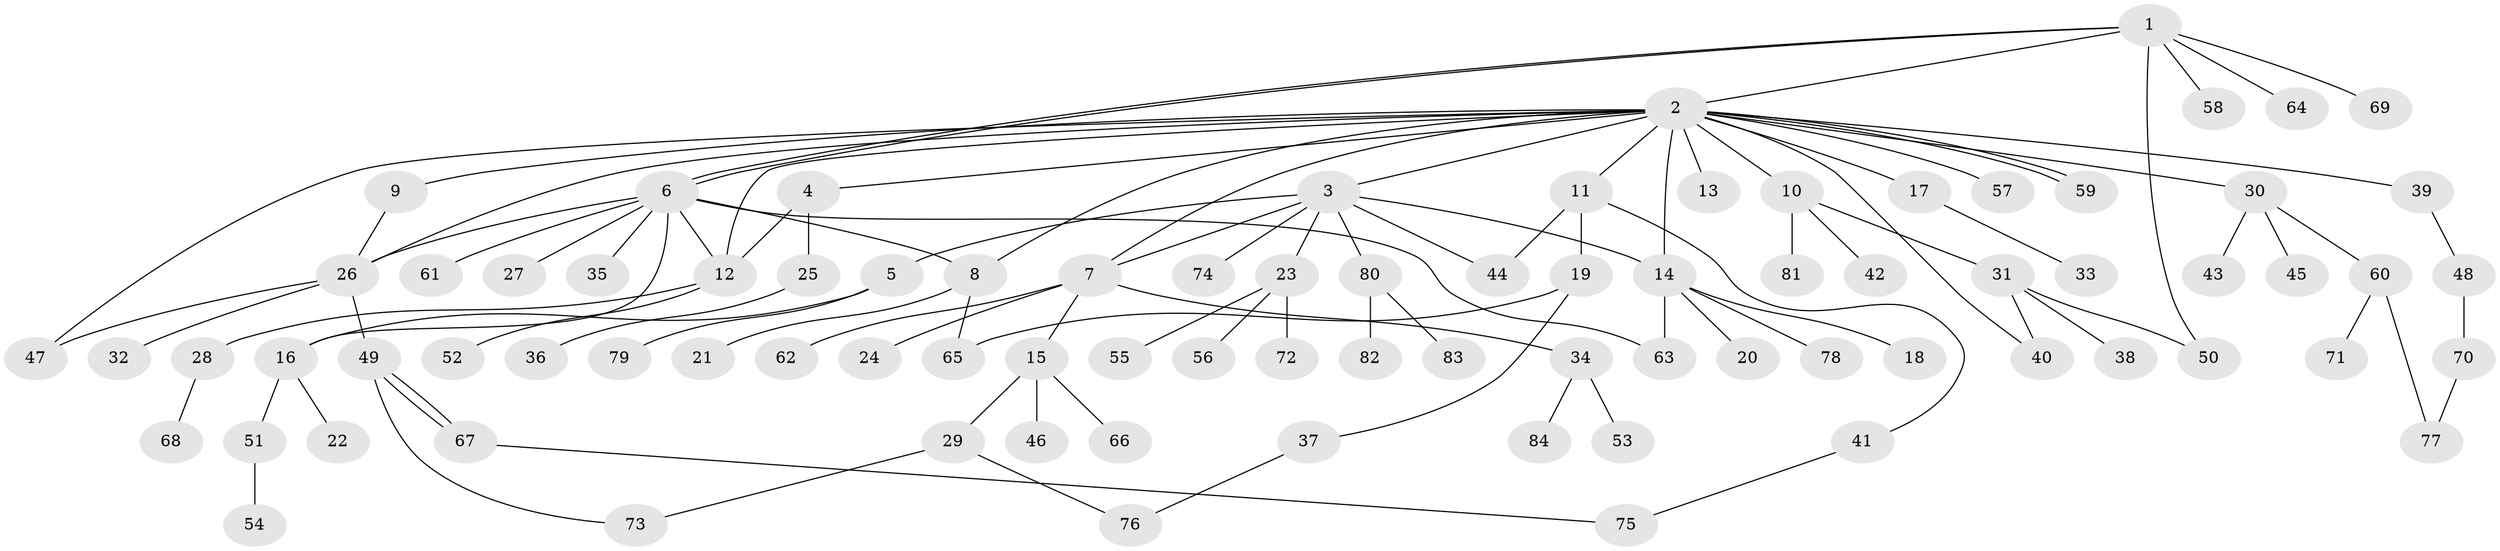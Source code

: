 // Generated by graph-tools (version 1.1) at 2025/25/03/09/25 03:25:58]
// undirected, 84 vertices, 104 edges
graph export_dot {
graph [start="1"]
  node [color=gray90,style=filled];
  1;
  2;
  3;
  4;
  5;
  6;
  7;
  8;
  9;
  10;
  11;
  12;
  13;
  14;
  15;
  16;
  17;
  18;
  19;
  20;
  21;
  22;
  23;
  24;
  25;
  26;
  27;
  28;
  29;
  30;
  31;
  32;
  33;
  34;
  35;
  36;
  37;
  38;
  39;
  40;
  41;
  42;
  43;
  44;
  45;
  46;
  47;
  48;
  49;
  50;
  51;
  52;
  53;
  54;
  55;
  56;
  57;
  58;
  59;
  60;
  61;
  62;
  63;
  64;
  65;
  66;
  67;
  68;
  69;
  70;
  71;
  72;
  73;
  74;
  75;
  76;
  77;
  78;
  79;
  80;
  81;
  82;
  83;
  84;
  1 -- 2;
  1 -- 6;
  1 -- 6;
  1 -- 50;
  1 -- 58;
  1 -- 64;
  1 -- 69;
  2 -- 3;
  2 -- 4;
  2 -- 7;
  2 -- 8;
  2 -- 9;
  2 -- 10;
  2 -- 11;
  2 -- 12;
  2 -- 13;
  2 -- 14;
  2 -- 17;
  2 -- 26;
  2 -- 30;
  2 -- 39;
  2 -- 40;
  2 -- 47;
  2 -- 57;
  2 -- 59;
  2 -- 59;
  3 -- 5;
  3 -- 7;
  3 -- 14;
  3 -- 23;
  3 -- 44;
  3 -- 74;
  3 -- 80;
  4 -- 12;
  4 -- 25;
  5 -- 16;
  5 -- 79;
  6 -- 8;
  6 -- 12;
  6 -- 16;
  6 -- 26;
  6 -- 27;
  6 -- 35;
  6 -- 61;
  6 -- 63;
  7 -- 15;
  7 -- 24;
  7 -- 34;
  7 -- 62;
  8 -- 21;
  8 -- 65;
  9 -- 26;
  10 -- 31;
  10 -- 42;
  10 -- 81;
  11 -- 19;
  11 -- 41;
  11 -- 44;
  12 -- 28;
  12 -- 52;
  14 -- 18;
  14 -- 20;
  14 -- 63;
  14 -- 78;
  15 -- 29;
  15 -- 46;
  15 -- 66;
  16 -- 22;
  16 -- 51;
  17 -- 33;
  19 -- 37;
  19 -- 65;
  23 -- 55;
  23 -- 56;
  23 -- 72;
  25 -- 36;
  26 -- 32;
  26 -- 47;
  26 -- 49;
  28 -- 68;
  29 -- 73;
  29 -- 76;
  30 -- 43;
  30 -- 45;
  30 -- 60;
  31 -- 38;
  31 -- 40;
  31 -- 50;
  34 -- 53;
  34 -- 84;
  37 -- 76;
  39 -- 48;
  41 -- 75;
  48 -- 70;
  49 -- 67;
  49 -- 67;
  49 -- 73;
  51 -- 54;
  60 -- 71;
  60 -- 77;
  67 -- 75;
  70 -- 77;
  80 -- 82;
  80 -- 83;
}
